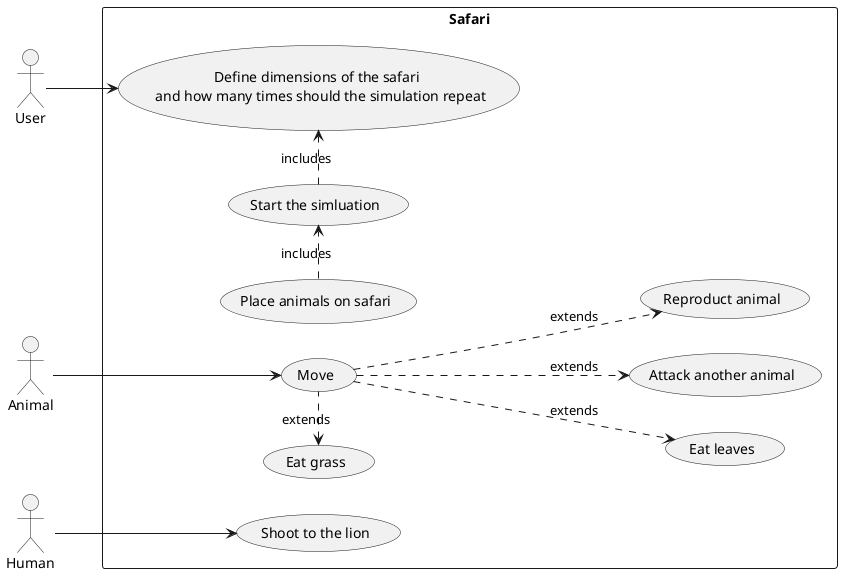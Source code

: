 @startuml
left to right direction
skinparam packageStyle rect

:User: as user
:Animal: as animal
:Human: as human

rectangle "Safari"{
    user --> (Define dimensions of the safari \n and how many times should the simulation repeat)

    (Define dimensions of the safari \n and how many times should the simulation repeat) <.left. (Start the simluation): includes
    (Start the simluation) <.left. (Place animals on safari): includes


    animal --> (Move)
    (Move) .left.> (Eat grass): extends
    (Move) .down.> (Eat leaves): extends
    (Move) ..> (Attack another animal): extends
    (Move) ..> (Reproduct animal): extends

    human --> (Shoot to the lion)

}
@enduml